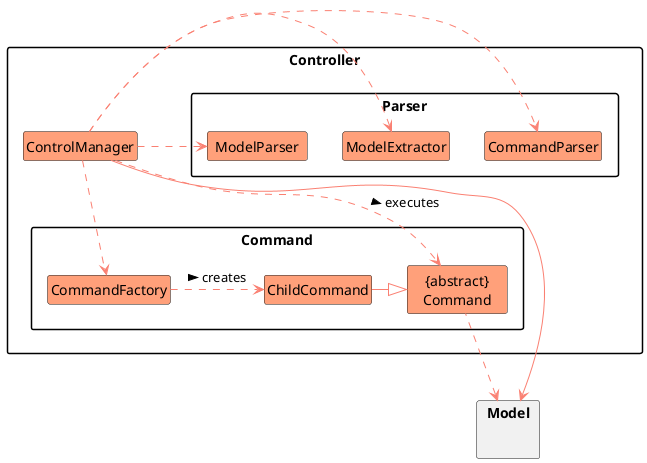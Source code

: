 @startuml
skinparam Shadowing false
skinparam MinClassWidth 100
skinparam classBackgroundColor LightSalmon
skinparam packageStyle rectangle
skinparam ArrowColor Salmon
hide circle
hide members

package Controller {

    class ControlManager {
        userInput: String
        model: Model
        runLogic()
    }

    Package Parser {
        class ModelExtractor {
            model: Model
            modelType: ModelType
            retriveModel()
        }
        class CommandParser {
            separatedInputs: String[]
            extractCommand() : CommandType
        }
        class ModelParser {
            separatedInputs: String[]
            extractModel() : ModelType
        }

'        enum "<<enum>>\nCommandType" {
'          ADD
'          DELETE
'          DONE
'          LIST
'          HELP
'          BYE
'        }
'
'        enum "<<enum>>\nModelType" {
'          EVENT
'          CLASS
'          CCA
'          TEST
'          TUITION
'          QUIZ
'          CONTACT
'        }
    }

    Package Command {
        class CommandFactory {
            userInput: String
            generateActionableCommand()
        }
        class ChildCommand
        class "{abstract}\nCommand" {
            userInput: String
            execute(DataManager) { abstract }
        }
    }
}

Package Model {
}

ControlManager .down> CommandParser
ControlManager ..down> ModelParser
ControlManager ..> CommandFactory
ControlManager ---> Model
ControlManager .left> ModelExtractor
CommandFactory .right> ChildCommand : creates >
ControlManager .> "{abstract}\nCommand" : executes >
ChildCommand -|> "{abstract}\nCommand"
"{abstract}\nCommand" ..up> Model
'CommandParser -> "<<enum>>\nCommandType"
'ModelParser -left> "<<enum>>\nModelType"
'CommandFactory -> "<<enum>>\nCommandType"

@enduml